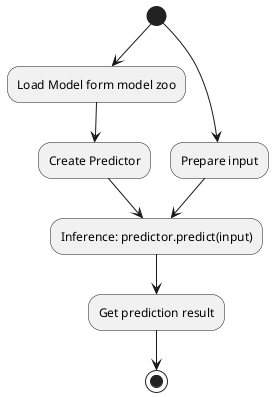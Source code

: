 @startuml
(*) --> "Load Model form model zoo"
--> "Create Predictor"
--> "Inference: predictor.predict(input)"
(*) --> "Prepare input"
"Prepare input" --> "Inference: predictor.predict(input)"
--> "Get prediction result"
--> (*)
@enduml
